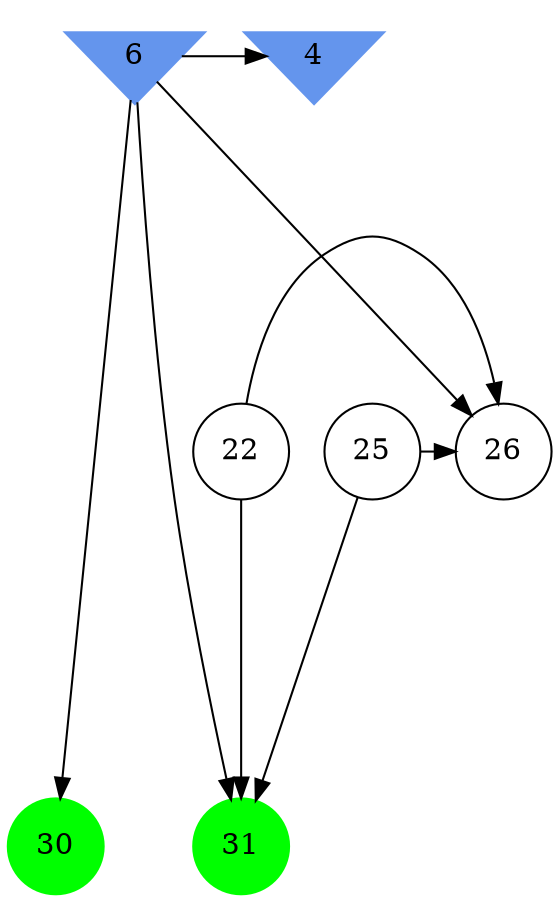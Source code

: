 digraph brain {
	ranksep=2.0;
	4 [shape=invtriangle,style=filled,color=cornflowerblue];
	6 [shape=invtriangle,style=filled,color=cornflowerblue];
	22 [shape=circle,color=black];
	25 [shape=circle,color=black];
	26 [shape=circle,color=black];
	30 [shape=circle,style=filled,color=green];
	31 [shape=circle,style=filled,color=green];
	6	->	31;
	6	->	26;
	25	->	31;
	25	->	26;
	22	->	31;
	22	->	26;
	6	->	4;
	6	->	30;
	{ rank=same; 4; 6; }
	{ rank=same; 22; 25; 26; }
	{ rank=same; 30; 31; }
}
